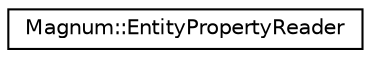 digraph "圖形化之類別階層"
{
  edge [fontname="Helvetica",fontsize="10",labelfontname="Helvetica",labelfontsize="10"];
  node [fontname="Helvetica",fontsize="10",shape=record];
  rankdir="LR";
  Node1 [label="Magnum::EntityPropertyReader",height=0.2,width=0.4,color="black", fillcolor="white", style="filled",URL="$class_magnum_1_1_entity_property_reader.html"];
}
